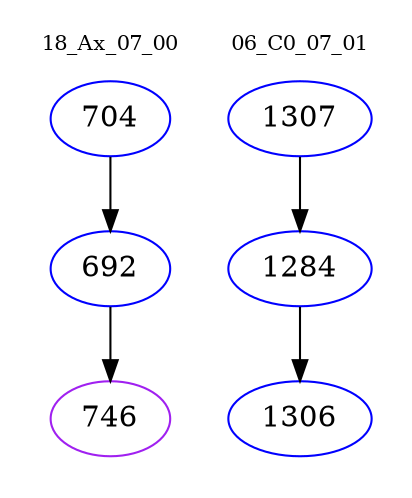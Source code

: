 digraph{
subgraph cluster_0 {
color = white
label = "18_Ax_07_00";
fontsize=10;
T0_704 [label="704", color="blue"]
T0_704 -> T0_692 [color="black"]
T0_692 [label="692", color="blue"]
T0_692 -> T0_746 [color="black"]
T0_746 [label="746", color="purple"]
}
subgraph cluster_1 {
color = white
label = "06_C0_07_01";
fontsize=10;
T1_1307 [label="1307", color="blue"]
T1_1307 -> T1_1284 [color="black"]
T1_1284 [label="1284", color="blue"]
T1_1284 -> T1_1306 [color="black"]
T1_1306 [label="1306", color="blue"]
}
}
